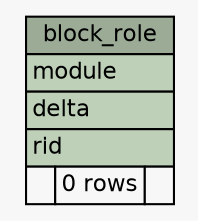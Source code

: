 // dot 2.30.1 on Mac OS X 10.8.3
// SchemaSpy rev 590
digraph "block_role" {
  graph [
    rankdir="RL"
    bgcolor="#f7f7f7"
    nodesep="0.18"
    ranksep="0.46"
    fontname="Helvetica"
    fontsize="11"
  ];
  node [
    fontname="Helvetica"
    fontsize="11"
    shape="plaintext"
  ];
  edge [
    arrowsize="0.8"
  ];
  "block_role" [
    label=<
    <TABLE BORDER="0" CELLBORDER="1" CELLSPACING="0" BGCOLOR="#ffffff">
      <TR><TD COLSPAN="3" BGCOLOR="#9bab96" ALIGN="CENTER">block_role</TD></TR>
      <TR><TD PORT="module" COLSPAN="3" BGCOLOR="#bed1b8" ALIGN="LEFT">module</TD></TR>
      <TR><TD PORT="delta" COLSPAN="3" BGCOLOR="#bed1b8" ALIGN="LEFT">delta</TD></TR>
      <TR><TD PORT="rid" COLSPAN="3" BGCOLOR="#bed1b8" ALIGN="LEFT">rid</TD></TR>
      <TR><TD ALIGN="LEFT" BGCOLOR="#f7f7f7">  </TD><TD ALIGN="RIGHT" BGCOLOR="#f7f7f7">0 rows</TD><TD ALIGN="RIGHT" BGCOLOR="#f7f7f7">  </TD></TR>
    </TABLE>>
    URL="tables/block_role.html"
    tooltip="block_role"
  ];
}
